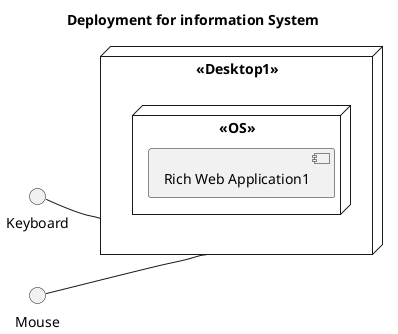 @startuml

title Deployment for information System

left to right direction

node :<<Desktop1>>: as dk {
	node :<<OS>>: {
		component [Rich Web Application1]
	}
}

interface Keyboard

interface Mouse

Keyboard -- dk

Mouse -- dk

@enduml

